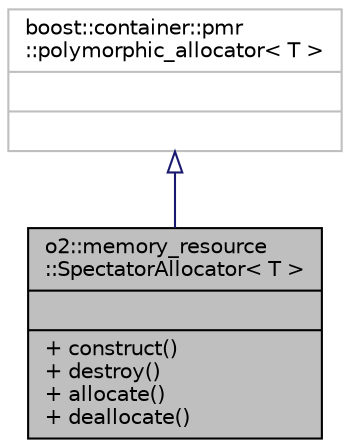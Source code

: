 digraph "o2::memory_resource::SpectatorAllocator&lt; T &gt;"
{
 // INTERACTIVE_SVG=YES
  bgcolor="transparent";
  edge [fontname="Helvetica",fontsize="10",labelfontname="Helvetica",labelfontsize="10"];
  node [fontname="Helvetica",fontsize="10",shape=record];
  Node1 [label="{o2::memory_resource\l::SpectatorAllocator\< T \>\n||+ construct()\l+ destroy()\l+ allocate()\l+ deallocate()\l}",height=0.2,width=0.4,color="black", fillcolor="grey75", style="filled" fontcolor="black"];
  Node2 -> Node1 [dir="back",color="midnightblue",fontsize="10",style="solid",arrowtail="onormal",fontname="Helvetica"];
  Node2 [label="{boost::container::pmr\l::polymorphic_allocator\< T \>\n||}",height=0.2,width=0.4,color="grey75"];
}

